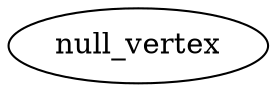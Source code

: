 digraph Node_tree
{
	# vertices:
	null_vertex

	# edges:

	# adjacency:
	# 0,0,0,0,0,0,0,
	# 0,0,0,0,0,0,0,
	# 0,0,0,0,0,0,0,
	# 0,0,0,0,0,0,0,
	# 0,0,0,0,0,0,0,
	# 0,0,0,0,0,0,0,
	# 0,0,0,0,0,0,0,

}


